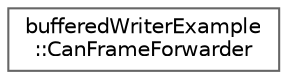 digraph "Graphical Class Hierarchy"
{
 // LATEX_PDF_SIZE
  bgcolor="transparent";
  edge [fontname=Helvetica,fontsize=10,labelfontname=Helvetica,labelfontsize=10];
  node [fontname=Helvetica,fontsize=10,shape=box,height=0.2,width=0.4];
  rankdir="LR";
  Node0 [id="Node000000",label="bufferedWriterExample\l::CanFrameForwarder",height=0.2,width=0.4,color="grey40", fillcolor="white", style="filled",URL="$d5/d41/classbufferedWriterExample_1_1CanFrameForwarder.html",tooltip=" "];
}
